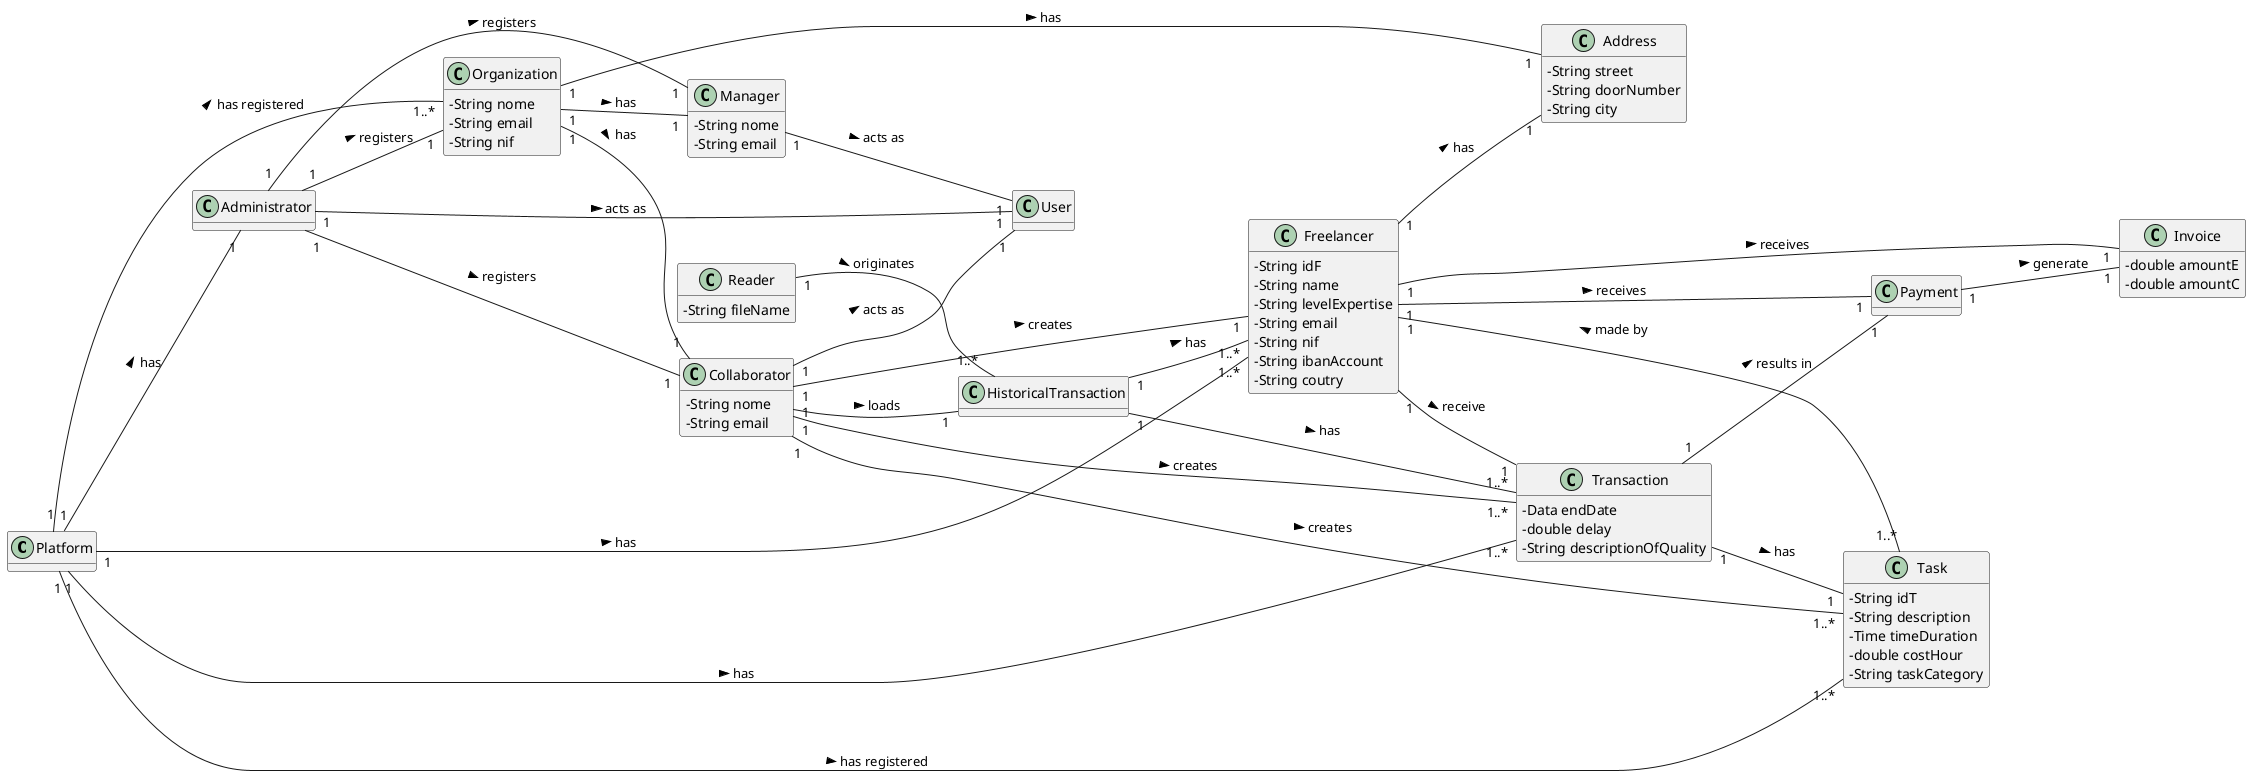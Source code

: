 @startuml
skinparam classAttributeIconSize 0
hide methods
left to right direction

class Platform{
}
class Freelancer {
  -String idF
  -String name
  -String levelExpertise
  -String email
  -String nif
  -String ibanAccount
  -String coutry
}

class Organization {
  -String nome
  -String email
  -String nif
}

class Collaborator{
  -String nome
  -String email
}

class Task {
  -String idT
  -String description
  -Time timeDuration
  -double costHour
  -String taskCategory
}

class Manager {
  -String nome
  -String email
}

class User {
}

class Invoice {
  -double amountE
  -double amountC
}

class Transaction {
  -Data endDate
  -double delay
  -String descriptionOfQuality
}

class Address{
  -String street
  -String doorNumber
  -String city
}

class Administrator {
}

class Payment{
}

class Reader {
  -String fileName
}

class HistoricalTransaction{
}

Freelancer "1" -- "1" Transaction: receive >
Freelancer "1" -- "1" Invoice: receives > 
Freelancer "1" -- "1" Payment: receives >
Freelancer "1" -- "1" Address: has >

Task "1..*" -- "1" Freelancer: made by >

Platform "1" -- "1..*" Transaction: has >
Platform "1" -- "1" Administrator: has >
Platform "1" -- "1..*" Organization: has registered >
Platform "1" -- "1..*" Freelancer: has >
Platform "1" -- "1..*" Task: has registered >

Organization "1" -- "1" Address: has >
Organization "1" -- "1" Manager: has >
Organization "1" -- "1" Collaborator: has >

Manager "1" -- "1" User: acts as >

Administrator "1" -- "1" Organization: registers >
Administrator "1" -- "1" User: acts as >
Administrator "1" -- "1" Collaborator: registers >
Administrator "1" -- "1" Manager: registers >

Transaction "1" -- "1" Payment: results in >
Transaction "1" -- "1" Task: has >


Payment "1" -- "1" Invoice: generate >


Reader "1" -- "1..*" HistoricalTransaction: originates >

HistoricalTransaction "1" -- "1..*" Transaction: has >
HistoricalTransaction "1" -- "1..*" Freelancer: has >

Collaborator "1" -- "1" Freelancer: creates >
Collaborator "1" -- "1..*" Task: creates >
Collaborator "1" -- "1..*" Transaction: creates >
Collaborator "1" -- "1" User: acts as >
Collaborator "1" -- "1" HistoricalTransaction: loads >



@enduml


